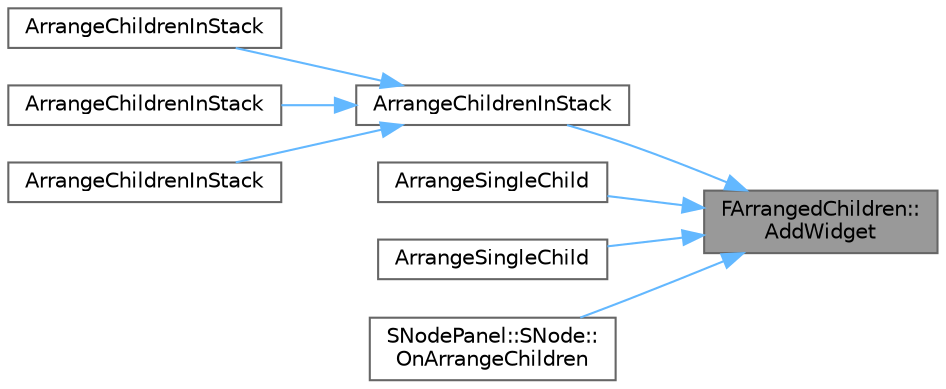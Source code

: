 digraph "FArrangedChildren::AddWidget"
{
 // INTERACTIVE_SVG=YES
 // LATEX_PDF_SIZE
  bgcolor="transparent";
  edge [fontname=Helvetica,fontsize=10,labelfontname=Helvetica,labelfontsize=10];
  node [fontname=Helvetica,fontsize=10,shape=box,height=0.2,width=0.4];
  rankdir="RL";
  Node1 [id="Node000001",label="FArrangedChildren::\lAddWidget",height=0.2,width=0.4,color="gray40", fillcolor="grey60", style="filled", fontcolor="black",tooltip="Add an arranged widget (i.e."];
  Node1 -> Node2 [id="edge1_Node000001_Node000002",dir="back",color="steelblue1",style="solid",tooltip=" "];
  Node2 [id="Node000002",label="ArrangeChildrenInStack",height=0.2,width=0.4,color="grey40", fillcolor="white", style="filled",URL="$d2/d09/LayoutUtils_8h.html#ae1bf8af69bca2cb016d358d3d48c2764",tooltip="Note that this accepts Child Proxies rather than the children themselves, allowing layout operations ..."];
  Node2 -> Node3 [id="edge2_Node000002_Node000003",dir="back",color="steelblue1",style="solid",tooltip=" "];
  Node3 [id="Node000003",label="ArrangeChildrenInStack",height=0.2,width=0.4,color="grey40", fillcolor="white", style="filled",URL="$d2/d09/LayoutUtils_8h.html#a32ffca0be97fcdd05b96ca999774f1b9",tooltip=" "];
  Node2 -> Node4 [id="edge3_Node000002_Node000004",dir="back",color="steelblue1",style="solid",tooltip=" "];
  Node4 [id="Node000004",label="ArrangeChildrenInStack",height=0.2,width=0.4,color="grey40", fillcolor="white", style="filled",URL="$d2/d09/LayoutUtils_8h.html#a608b3a81506574faf3a65a6c5c229b34",tooltip=" "];
  Node2 -> Node5 [id="edge4_Node000002_Node000005",dir="back",color="steelblue1",style="solid",tooltip=" "];
  Node5 [id="Node000005",label="ArrangeChildrenInStack",height=0.2,width=0.4,color="grey40", fillcolor="white", style="filled",URL="$d2/d09/LayoutUtils_8h.html#ab8ab1f86c885d9f684a3f5da14dbe437",tooltip=" "];
  Node1 -> Node6 [id="edge5_Node000001_Node000006",dir="back",color="steelblue1",style="solid",tooltip=" "];
  Node6 [id="Node000006",label="ArrangeSingleChild",height=0.2,width=0.4,color="grey40", fillcolor="white", style="filled",URL="$d2/d09/LayoutUtils_8h.html#a153cb005a84571204f3d02df6845e25a",tooltip=" "];
  Node1 -> Node7 [id="edge6_Node000001_Node000007",dir="back",color="steelblue1",style="solid",tooltip=" "];
  Node7 [id="Node000007",label="ArrangeSingleChild",height=0.2,width=0.4,color="grey40", fillcolor="white", style="filled",URL="$d2/d09/LayoutUtils_8h.html#ab52064ef27c4c49b3102b73086278172",tooltip=" "];
  Node1 -> Node8 [id="edge7_Node000001_Node000008",dir="back",color="steelblue1",style="solid",tooltip=" "];
  Node8 [id="Node000008",label="SNodePanel::SNode::\lOnArrangeChildren",height=0.2,width=0.4,color="grey40", fillcolor="white", style="filled",URL="$dd/d6c/classSNodePanel_1_1SNode.html#a08cfecb1c7a5516383fb60599a3f10d9",tooltip="Panels arrange their children in a space described by the AllottedGeometry parameter."];
}
